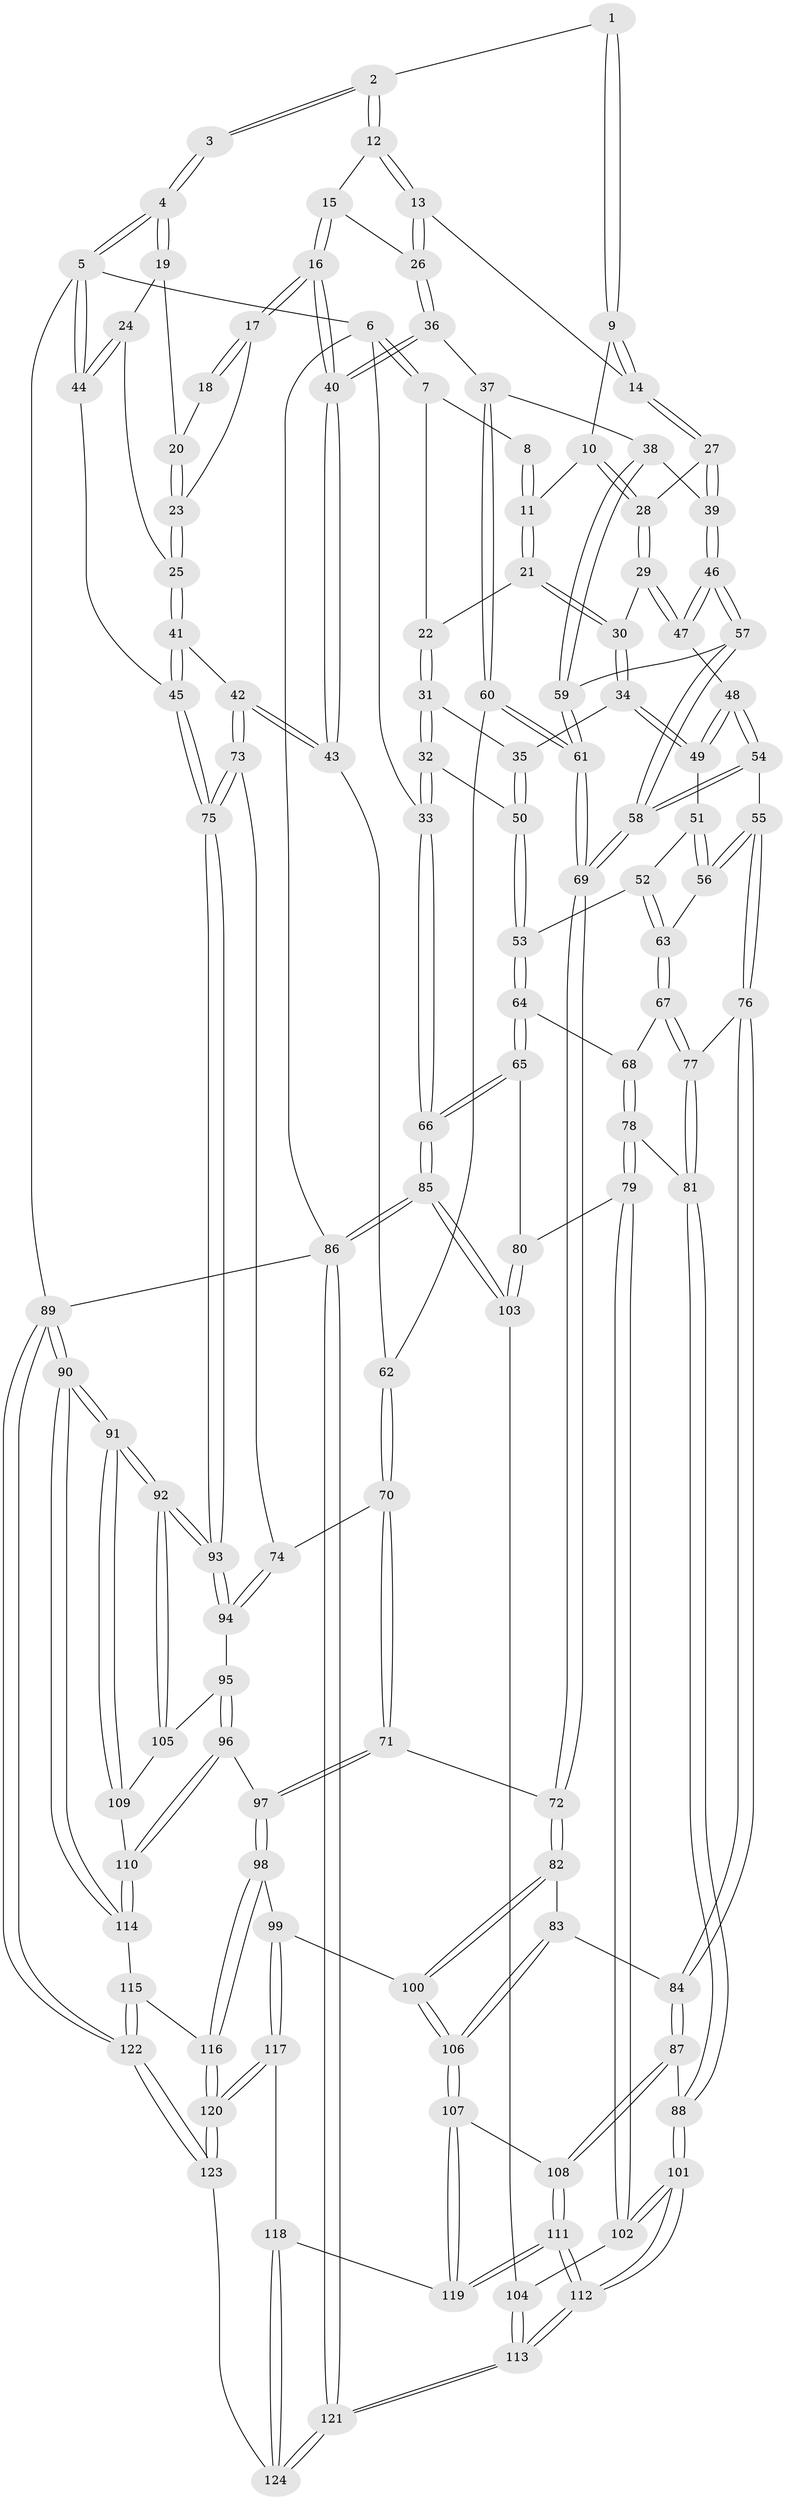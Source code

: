 // coarse degree distribution, {3: 0.09210526315789473, 5: 0.32894736842105265, 4: 0.4868421052631579, 2: 0.013157894736842105, 6: 0.07894736842105263}
// Generated by graph-tools (version 1.1) at 2025/42/03/06/25 10:42:35]
// undirected, 124 vertices, 307 edges
graph export_dot {
graph [start="1"]
  node [color=gray90,style=filled];
  1 [pos="+0.5192017767148018+0"];
  2 [pos="+0.7309986021820233+0"];
  3 [pos="+1+0"];
  4 [pos="+1+0"];
  5 [pos="+1+0"];
  6 [pos="+0+0"];
  7 [pos="+0+0"];
  8 [pos="+0.1684220755518472+0"];
  9 [pos="+0.47486082739067964+0"];
  10 [pos="+0.3421502604478739+0.11637528635389012"];
  11 [pos="+0.30561659262406654+0.12116921319828836"];
  12 [pos="+0.7282679183897662+0"];
  13 [pos="+0.5728818767046194+0.17474697576280618"];
  14 [pos="+0.5281876991056117+0.16132020075467784"];
  15 [pos="+0.7408187338244634+0.07843324932609017"];
  16 [pos="+0.7961646841959293+0.21338782227844974"];
  17 [pos="+0.8759541920720764+0.18932691037421745"];
  18 [pos="+0.9590526939714124+0"];
  19 [pos="+0.9858703092635098+0.1476934842804507"];
  20 [pos="+0.9646228730161683+0.14352407042675927"];
  21 [pos="+0.302374220932181+0.12293676602609271"];
  22 [pos="+0.20272761191000735+0.13804533256791485"];
  23 [pos="+0.9175290847111655+0.2020858133146072"];
  24 [pos="+1+0.2090266082216896"];
  25 [pos="+0.9429763962165811+0.2184944454421571"];
  26 [pos="+0.6081487245942782+0.1990753482134894"];
  27 [pos="+0.487697287570508+0.21075983395258818"];
  28 [pos="+0.4070784074458158+0.21854543587467937"];
  29 [pos="+0.3787022050900398+0.2669073911596892"];
  30 [pos="+0.30315903569582936+0.22072745974738867"];
  31 [pos="+0.18669687125894324+0.16597524790794824"];
  32 [pos="+0+0.26337418785066147"];
  33 [pos="+0+0.22256200696180783"];
  34 [pos="+0.2384595744613494+0.29254077304698234"];
  35 [pos="+0.23012722432735327+0.2864166550772232"];
  36 [pos="+0.6710983589627596+0.2984817614612952"];
  37 [pos="+0.6132622635237551+0.32483404822656003"];
  38 [pos="+0.5338130212441167+0.32965429427691506"];
  39 [pos="+0.5137324217771395+0.3235298478877097"];
  40 [pos="+0.750949819773342+0.314878904890929"];
  41 [pos="+0.9495869986093022+0.3194945285734896"];
  42 [pos="+0.7891416042267442+0.38032982010756666"];
  43 [pos="+0.7796585956387955+0.37035069041040364"];
  44 [pos="+1+0.2323163533446138"];
  45 [pos="+1+0.42195863112850385"];
  46 [pos="+0.4497100165208725+0.3554288497210888"];
  47 [pos="+0.370358351293675+0.3114200736294093"];
  48 [pos="+0.33729276281023185+0.3278600079001091"];
  49 [pos="+0.2427083928430625+0.29892757182706636"];
  50 [pos="+0.03256150054067857+0.33023668328804634"];
  51 [pos="+0.23199763916990115+0.3349583991699678"];
  52 [pos="+0.16275036996998365+0.4055266739536333"];
  53 [pos="+0.0912143616818013+0.40150771636529003"];
  54 [pos="+0.31423976391150144+0.47459881962525463"];
  55 [pos="+0.2975470190036713+0.4805318554619667"];
  56 [pos="+0.27644217903306484+0.467237309012099"];
  57 [pos="+0.4491271608187815+0.3611821491621455"];
  58 [pos="+0.4162781775499037+0.4944506242555391"];
  59 [pos="+0.5382953436236105+0.44933091610101933"];
  60 [pos="+0.5880644866705801+0.45669502009793994"];
  61 [pos="+0.5445527486599789+0.4753798790060198"];
  62 [pos="+0.6329629856635708+0.46579012355205157"];
  63 [pos="+0.22661626831078338+0.45434030920031665"];
  64 [pos="+0.09489416872319634+0.5008687489154919"];
  65 [pos="+0.061388845417115666+0.5264566857774292"];
  66 [pos="+0+0.5036497108976168"];
  67 [pos="+0.1330097021024016+0.5177234188478642"];
  68 [pos="+0.11619681537670279+0.5126888514897103"];
  69 [pos="+0.48161904917722853+0.5565591962385543"];
  70 [pos="+0.671566534544979+0.5860433004007396"];
  71 [pos="+0.5946821561706495+0.6251028790005373"];
  72 [pos="+0.4901144105586997+0.5908759900304553"];
  73 [pos="+0.8262264049184835+0.47490208348432256"];
  74 [pos="+0.8030447674813297+0.5727735836563844"];
  75 [pos="+1+0.4571433186222297"];
  76 [pos="+0.24984514510612224+0.5838991361063024"];
  77 [pos="+0.21939664859841013+0.5883808650704446"];
  78 [pos="+0.12082726457923991+0.6639172508727067"];
  79 [pos="+0.1070192257175268+0.6673980659172629"];
  80 [pos="+0.05297507606835738+0.6577540074936218"];
  81 [pos="+0.13584544868840237+0.6628051619238162"];
  82 [pos="+0.43568350800290173+0.6606618551156895"];
  83 [pos="+0.36512546213938546+0.6799299396076987"];
  84 [pos="+0.32230090534731226+0.677070626716501"];
  85 [pos="+0+0.7247950793867873"];
  86 [pos="+0+1"];
  87 [pos="+0.24565168653838634+0.7602135295050781"];
  88 [pos="+0.22732537650945991+0.7577246897762439"];
  89 [pos="+1+1"];
  90 [pos="+1+1"];
  91 [pos="+1+1"];
  92 [pos="+1+0.6669479882482622"];
  93 [pos="+1+0.623084328272411"];
  94 [pos="+0.8143027040320001+0.5957671958246314"];
  95 [pos="+0.8178177557548617+0.6311380034140944"];
  96 [pos="+0.7815921950270425+0.7561983101443437"];
  97 [pos="+0.6394956500858845+0.7749239973278915"];
  98 [pos="+0.6348681996858485+0.7815687051429485"];
  99 [pos="+0.5093349171144508+0.8134356010524231"];
  100 [pos="+0.49024036944617944+0.8047065221082765"];
  101 [pos="+0.1338333109311032+0.8117760755145554"];
  102 [pos="+0.11093170423778867+0.7953087480849169"];
  103 [pos="+0+0.7182098293094483"];
  104 [pos="+0.04356605560490163+0.7962100366109471"];
  105 [pos="+0.967046609493356+0.7258239147627102"];
  106 [pos="+0.3688585924581096+0.8708371235695423"];
  107 [pos="+0.3614418427501543+0.879483429030039"];
  108 [pos="+0.24738338025104795+0.7645417698705607"];
  109 [pos="+0.8831476096506138+0.8390765791154198"];
  110 [pos="+0.8407854483494177+0.8465260124476881"];
  111 [pos="+0.20656511652289125+0.9440428951550632"];
  112 [pos="+0.14666185714890004+0.9885666397513315"];
  113 [pos="+0.08098119977230703+1"];
  114 [pos="+0.8282167434045259+0.8797273452133662"];
  115 [pos="+0.8085201568473077+0.9185070712880783"];
  116 [pos="+0.6552488786463317+0.9063917039338835"];
  117 [pos="+0.526241635017604+0.9204556381713626"];
  118 [pos="+0.3942048454501263+0.9528095596000048"];
  119 [pos="+0.35860948014317456+0.8926556258359266"];
  120 [pos="+0.5968983553113827+0.9876563447249483"];
  121 [pos="+0+1"];
  122 [pos="+0.8459051157334152+1"];
  123 [pos="+0.6003574547025722+1"];
  124 [pos="+0.4112452620306942+1"];
  1 -- 2;
  1 -- 9;
  1 -- 9;
  2 -- 3;
  2 -- 3;
  2 -- 12;
  2 -- 12;
  3 -- 4;
  3 -- 4;
  4 -- 5;
  4 -- 5;
  4 -- 19;
  4 -- 19;
  5 -- 6;
  5 -- 44;
  5 -- 44;
  5 -- 89;
  6 -- 7;
  6 -- 7;
  6 -- 33;
  6 -- 86;
  7 -- 8;
  7 -- 22;
  8 -- 11;
  8 -- 11;
  9 -- 10;
  9 -- 14;
  9 -- 14;
  10 -- 11;
  10 -- 28;
  10 -- 28;
  11 -- 21;
  11 -- 21;
  12 -- 13;
  12 -- 13;
  12 -- 15;
  13 -- 14;
  13 -- 26;
  13 -- 26;
  14 -- 27;
  14 -- 27;
  15 -- 16;
  15 -- 16;
  15 -- 26;
  16 -- 17;
  16 -- 17;
  16 -- 40;
  16 -- 40;
  17 -- 18;
  17 -- 18;
  17 -- 23;
  18 -- 20;
  19 -- 20;
  19 -- 24;
  20 -- 23;
  20 -- 23;
  21 -- 22;
  21 -- 30;
  21 -- 30;
  22 -- 31;
  22 -- 31;
  23 -- 25;
  23 -- 25;
  24 -- 25;
  24 -- 44;
  24 -- 44;
  25 -- 41;
  25 -- 41;
  26 -- 36;
  26 -- 36;
  27 -- 28;
  27 -- 39;
  27 -- 39;
  28 -- 29;
  28 -- 29;
  29 -- 30;
  29 -- 47;
  29 -- 47;
  30 -- 34;
  30 -- 34;
  31 -- 32;
  31 -- 32;
  31 -- 35;
  32 -- 33;
  32 -- 33;
  32 -- 50;
  33 -- 66;
  33 -- 66;
  34 -- 35;
  34 -- 49;
  34 -- 49;
  35 -- 50;
  35 -- 50;
  36 -- 37;
  36 -- 40;
  36 -- 40;
  37 -- 38;
  37 -- 60;
  37 -- 60;
  38 -- 39;
  38 -- 59;
  38 -- 59;
  39 -- 46;
  39 -- 46;
  40 -- 43;
  40 -- 43;
  41 -- 42;
  41 -- 45;
  41 -- 45;
  42 -- 43;
  42 -- 43;
  42 -- 73;
  42 -- 73;
  43 -- 62;
  44 -- 45;
  45 -- 75;
  45 -- 75;
  46 -- 47;
  46 -- 47;
  46 -- 57;
  46 -- 57;
  47 -- 48;
  48 -- 49;
  48 -- 49;
  48 -- 54;
  48 -- 54;
  49 -- 51;
  50 -- 53;
  50 -- 53;
  51 -- 52;
  51 -- 56;
  51 -- 56;
  52 -- 53;
  52 -- 63;
  52 -- 63;
  53 -- 64;
  53 -- 64;
  54 -- 55;
  54 -- 58;
  54 -- 58;
  55 -- 56;
  55 -- 56;
  55 -- 76;
  55 -- 76;
  56 -- 63;
  57 -- 58;
  57 -- 58;
  57 -- 59;
  58 -- 69;
  58 -- 69;
  59 -- 61;
  59 -- 61;
  60 -- 61;
  60 -- 61;
  60 -- 62;
  61 -- 69;
  61 -- 69;
  62 -- 70;
  62 -- 70;
  63 -- 67;
  63 -- 67;
  64 -- 65;
  64 -- 65;
  64 -- 68;
  65 -- 66;
  65 -- 66;
  65 -- 80;
  66 -- 85;
  66 -- 85;
  67 -- 68;
  67 -- 77;
  67 -- 77;
  68 -- 78;
  68 -- 78;
  69 -- 72;
  69 -- 72;
  70 -- 71;
  70 -- 71;
  70 -- 74;
  71 -- 72;
  71 -- 97;
  71 -- 97;
  72 -- 82;
  72 -- 82;
  73 -- 74;
  73 -- 75;
  73 -- 75;
  74 -- 94;
  74 -- 94;
  75 -- 93;
  75 -- 93;
  76 -- 77;
  76 -- 84;
  76 -- 84;
  77 -- 81;
  77 -- 81;
  78 -- 79;
  78 -- 79;
  78 -- 81;
  79 -- 80;
  79 -- 102;
  79 -- 102;
  80 -- 103;
  80 -- 103;
  81 -- 88;
  81 -- 88;
  82 -- 83;
  82 -- 100;
  82 -- 100;
  83 -- 84;
  83 -- 106;
  83 -- 106;
  84 -- 87;
  84 -- 87;
  85 -- 86;
  85 -- 86;
  85 -- 103;
  85 -- 103;
  86 -- 121;
  86 -- 121;
  86 -- 89;
  87 -- 88;
  87 -- 108;
  87 -- 108;
  88 -- 101;
  88 -- 101;
  89 -- 90;
  89 -- 90;
  89 -- 122;
  89 -- 122;
  90 -- 91;
  90 -- 91;
  90 -- 114;
  90 -- 114;
  91 -- 92;
  91 -- 92;
  91 -- 109;
  91 -- 109;
  92 -- 93;
  92 -- 93;
  92 -- 105;
  92 -- 105;
  93 -- 94;
  93 -- 94;
  94 -- 95;
  95 -- 96;
  95 -- 96;
  95 -- 105;
  96 -- 97;
  96 -- 110;
  96 -- 110;
  97 -- 98;
  97 -- 98;
  98 -- 99;
  98 -- 116;
  98 -- 116;
  99 -- 100;
  99 -- 117;
  99 -- 117;
  100 -- 106;
  100 -- 106;
  101 -- 102;
  101 -- 102;
  101 -- 112;
  101 -- 112;
  102 -- 104;
  103 -- 104;
  104 -- 113;
  104 -- 113;
  105 -- 109;
  106 -- 107;
  106 -- 107;
  107 -- 108;
  107 -- 119;
  107 -- 119;
  108 -- 111;
  108 -- 111;
  109 -- 110;
  110 -- 114;
  110 -- 114;
  111 -- 112;
  111 -- 112;
  111 -- 119;
  111 -- 119;
  112 -- 113;
  112 -- 113;
  113 -- 121;
  113 -- 121;
  114 -- 115;
  115 -- 116;
  115 -- 122;
  115 -- 122;
  116 -- 120;
  116 -- 120;
  117 -- 118;
  117 -- 120;
  117 -- 120;
  118 -- 119;
  118 -- 124;
  118 -- 124;
  120 -- 123;
  120 -- 123;
  121 -- 124;
  121 -- 124;
  122 -- 123;
  122 -- 123;
  123 -- 124;
}
